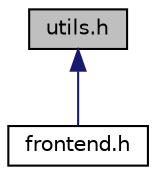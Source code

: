 digraph "utils.h"
{
 // LATEX_PDF_SIZE
  edge [fontname="Helvetica",fontsize="10",labelfontname="Helvetica",labelfontsize="10"];
  node [fontname="Helvetica",fontsize="10",shape=record];
  Node1 [label="utils.h",height=0.2,width=0.4,color="black", fillcolor="grey75", style="filled", fontcolor="black",tooltip="Utility functions for a functioning database (e.g. to be used by a store)"];
  Node1 -> Node2 [dir="back",color="midnightblue",fontsize="10",style="solid",fontname="Helvetica"];
  Node2 [label="frontend.h",height=0.2,width=0.4,color="black", fillcolor="white", style="filled",URL="$frontend_8h.html",tooltip="Frontend functions for a functioning database (e.g. to be used by a store)"];
}
